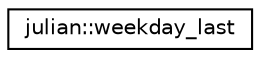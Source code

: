 digraph "Graphical Class Hierarchy"
{
 // LATEX_PDF_SIZE
  edge [fontname="Helvetica",fontsize="10",labelfontname="Helvetica",labelfontsize="10"];
  node [fontname="Helvetica",fontsize="10",shape=record];
  rankdir="LR";
  Node0 [label="julian::weekday_last",height=0.2,width=0.4,color="black", fillcolor="white", style="filled",URL="$classjulian_1_1weekday__last.html",tooltip=" "];
}
